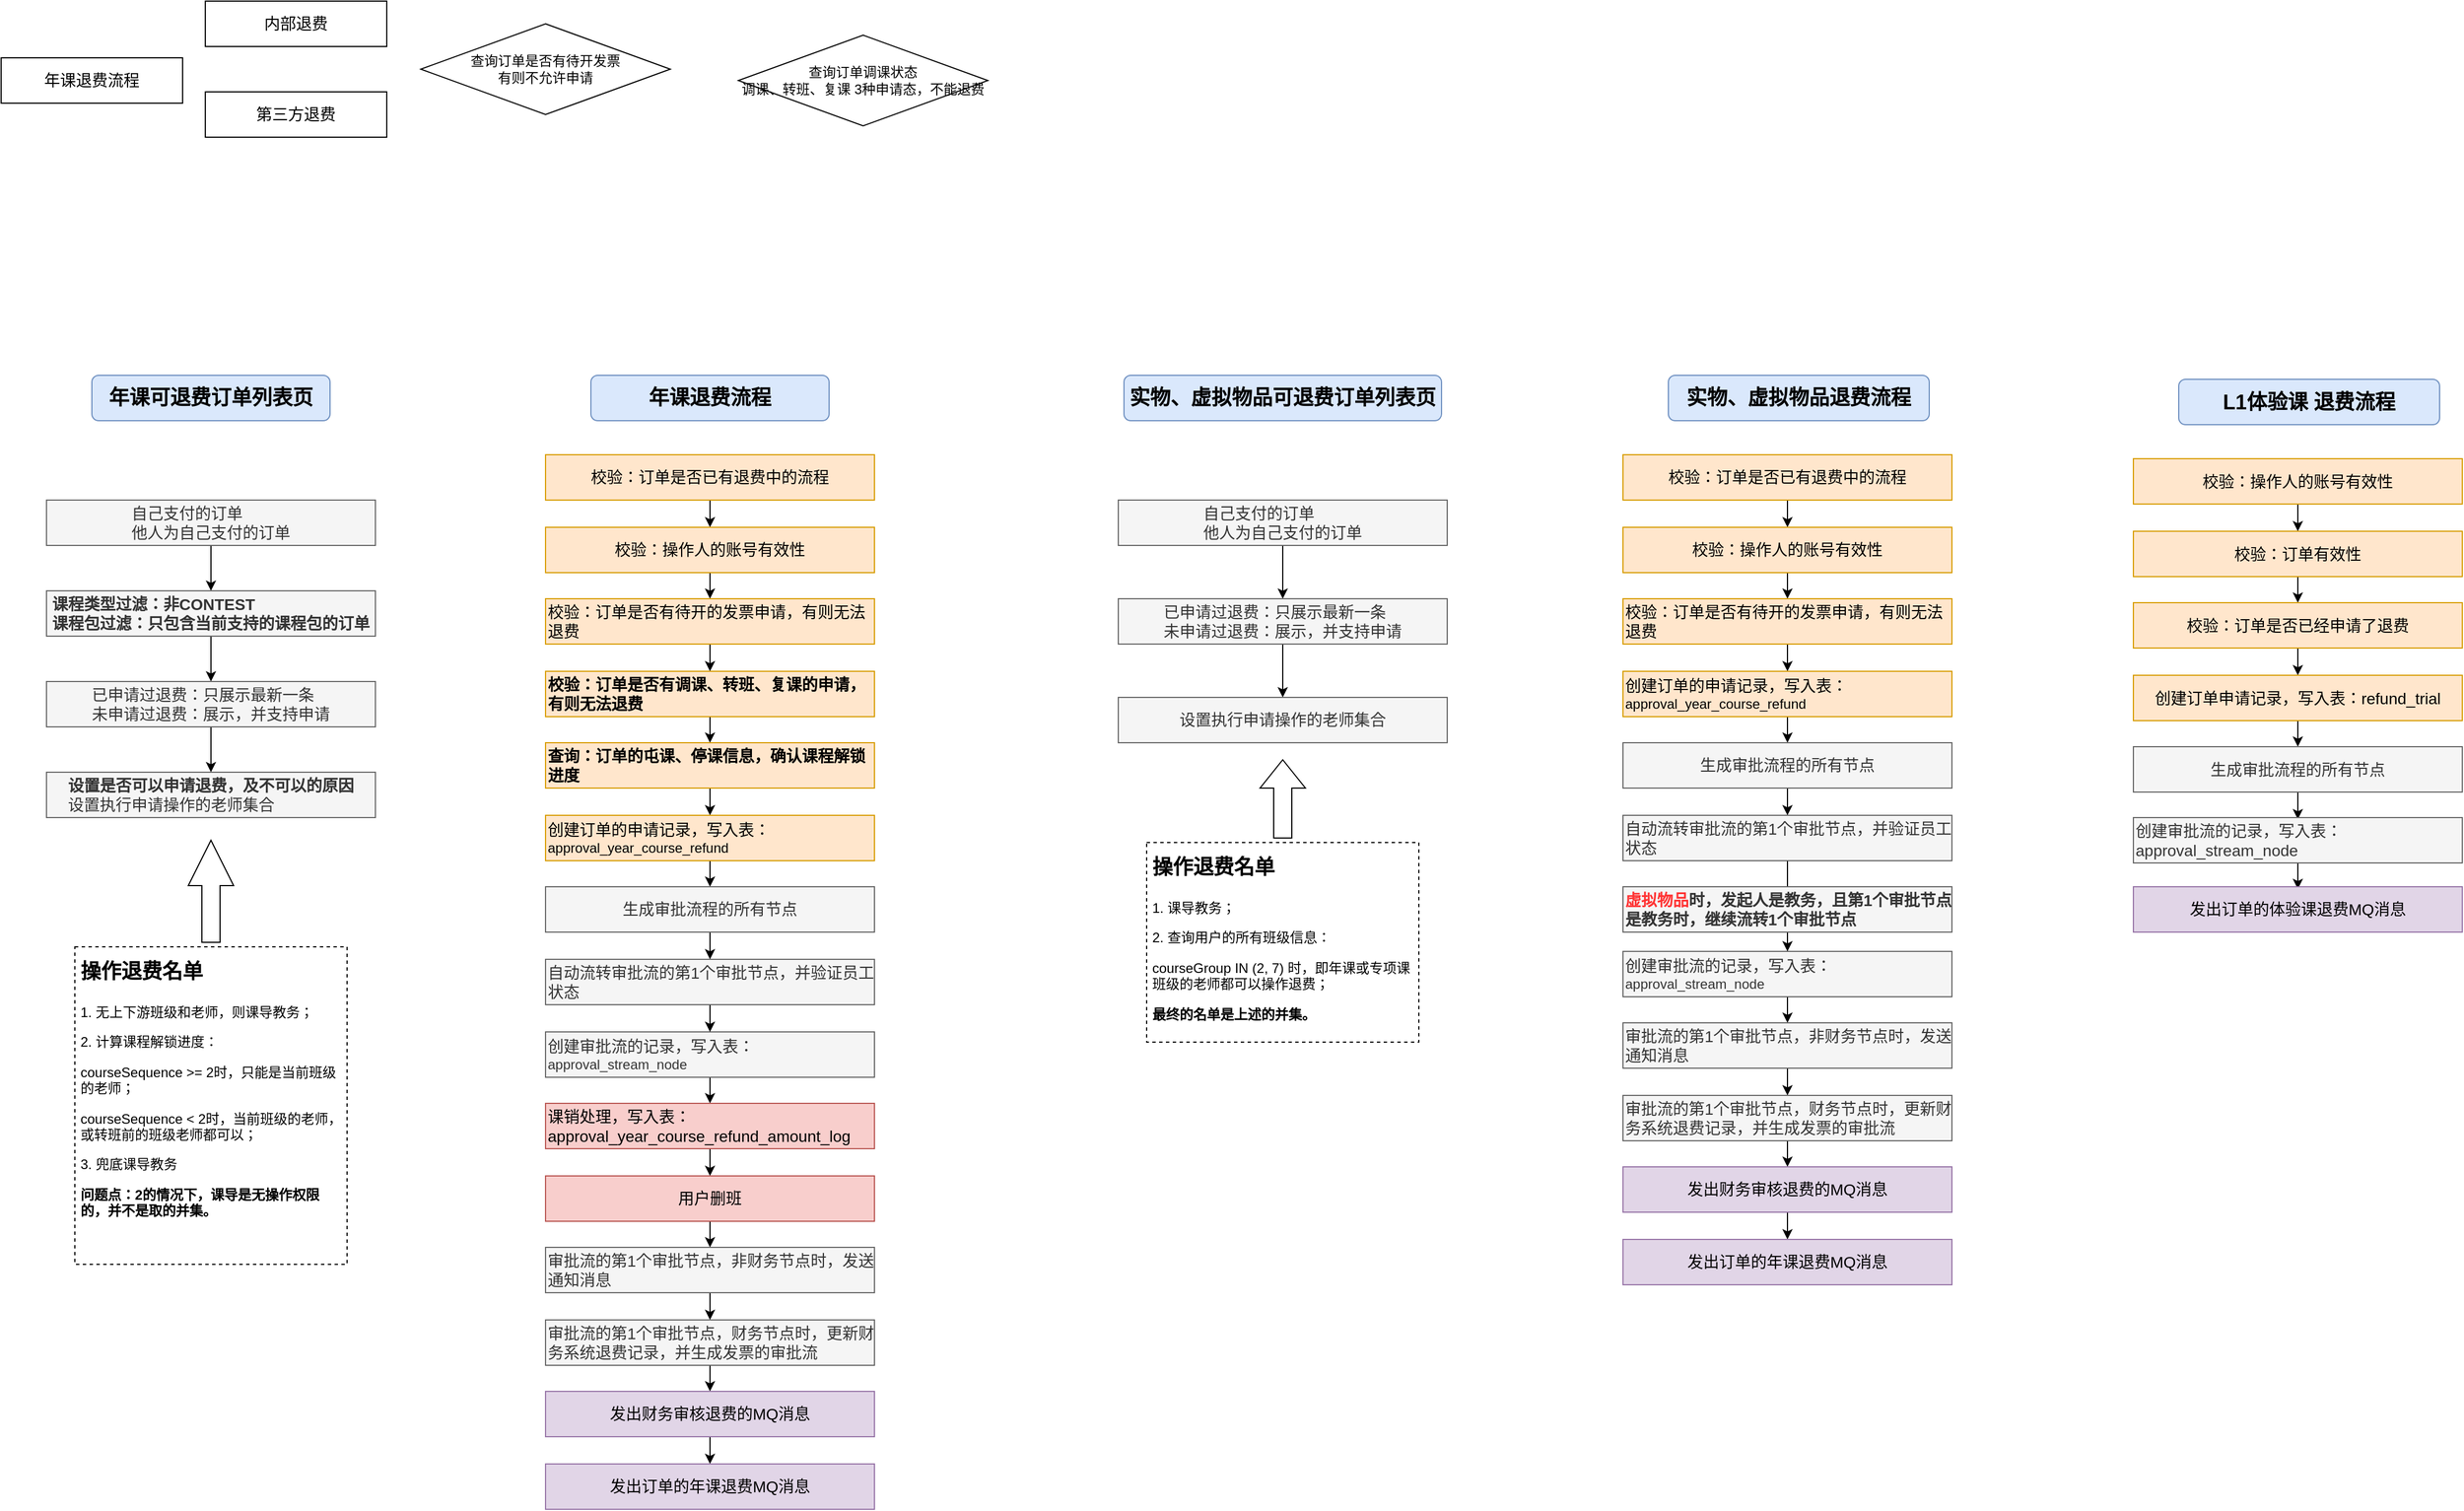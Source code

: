 <mxfile version="21.5.0" type="github">
  <diagram name="第 1 页" id="tJg1SgU2xVapSyH2EtI7">
    <mxGraphModel dx="1509" dy="804" grid="1" gridSize="10" guides="1" tooltips="1" connect="1" arrows="1" fold="1" page="1" pageScale="1" pageWidth="827" pageHeight="1169" math="0" shadow="0">
      <root>
        <mxCell id="0" />
        <mxCell id="1" parent="0" />
        <mxCell id="uNYkjxdiS4ng9zgV3syQ-1" value="&lt;font style=&quot;font-size: 14px;&quot;&gt;年课退费流程&lt;/font&gt;" style="rounded=0;whiteSpace=wrap;html=1;" vertex="1" parent="1">
          <mxGeometry y="320" width="160" height="40" as="geometry" />
        </mxCell>
        <mxCell id="uNYkjxdiS4ng9zgV3syQ-2" value="&lt;font style=&quot;font-size: 14px;&quot;&gt;内部退费&lt;/font&gt;" style="rounded=0;whiteSpace=wrap;html=1;" vertex="1" parent="1">
          <mxGeometry x="180" y="270" width="160" height="40" as="geometry" />
        </mxCell>
        <mxCell id="uNYkjxdiS4ng9zgV3syQ-3" value="&lt;font style=&quot;font-size: 14px;&quot;&gt;第三方退费&lt;/font&gt;" style="rounded=0;whiteSpace=wrap;html=1;" vertex="1" parent="1">
          <mxGeometry x="180" y="350" width="160" height="40" as="geometry" />
        </mxCell>
        <mxCell id="uNYkjxdiS4ng9zgV3syQ-4" value="查询订单调课状态&lt;br&gt;调课、转班、复课 3种申请态，不能退费" style="rhombus;whiteSpace=wrap;html=1;" vertex="1" parent="1">
          <mxGeometry x="650" y="300" width="220" height="80" as="geometry" />
        </mxCell>
        <mxCell id="uNYkjxdiS4ng9zgV3syQ-5" value="查询订单是否有待开发票&lt;br&gt;有则不允许申请" style="rhombus;whiteSpace=wrap;html=1;" vertex="1" parent="1">
          <mxGeometry x="370" y="290" width="220" height="80" as="geometry" />
        </mxCell>
        <mxCell id="uNYkjxdiS4ng9zgV3syQ-6" value="&lt;font style=&quot;font-size: 18px;&quot;&gt;年课可退费订单列表页&lt;/font&gt;" style="rounded=1;whiteSpace=wrap;html=1;fillColor=#dae8fc;strokeColor=#6c8ebf;fontStyle=1" vertex="1" parent="1">
          <mxGeometry x="80" y="600" width="210" height="40" as="geometry" />
        </mxCell>
        <mxCell id="uNYkjxdiS4ng9zgV3syQ-7" value="&lt;font style=&quot;font-size: 18px;&quot;&gt;年课退费流程&lt;/font&gt;" style="rounded=1;whiteSpace=wrap;html=1;fillColor=#dae8fc;strokeColor=#6c8ebf;fontStyle=1" vertex="1" parent="1">
          <mxGeometry x="520" y="600" width="210" height="40" as="geometry" />
        </mxCell>
        <mxCell id="uNYkjxdiS4ng9zgV3syQ-44" style="edgeStyle=orthogonalEdgeStyle;rounded=0;orthogonalLoop=1;jettySize=auto;html=1;exitX=0.5;exitY=1;exitDx=0;exitDy=0;" edge="1" parent="1" source="uNYkjxdiS4ng9zgV3syQ-8" target="uNYkjxdiS4ng9zgV3syQ-9">
          <mxGeometry relative="1" as="geometry" />
        </mxCell>
        <mxCell id="uNYkjxdiS4ng9zgV3syQ-8" value="&lt;div style=&quot;text-align: left; font-size: 14px;&quot;&gt;&lt;span style=&quot;font-size: 14px; background-color: initial;&quot;&gt;自己支付的订单&lt;/span&gt;&lt;/div&gt;&lt;font style=&quot;font-size: 14px;&quot;&gt;&lt;div style=&quot;text-align: left; font-size: 14px;&quot;&gt;&lt;span style=&quot;background-color: initial; font-size: 14px;&quot;&gt;他人为自己支付的订单&lt;/span&gt;&lt;/div&gt;&lt;/font&gt;" style="rounded=0;whiteSpace=wrap;html=1;fillColor=#f5f5f5;fontColor=#333333;strokeColor=#666666;fontSize=14;" vertex="1" parent="1">
          <mxGeometry x="40" y="710" width="290" height="40" as="geometry" />
        </mxCell>
        <mxCell id="uNYkjxdiS4ng9zgV3syQ-45" style="edgeStyle=orthogonalEdgeStyle;rounded=0;orthogonalLoop=1;jettySize=auto;html=1;exitX=0.5;exitY=1;exitDx=0;exitDy=0;entryX=0.5;entryY=0;entryDx=0;entryDy=0;" edge="1" parent="1" source="uNYkjxdiS4ng9zgV3syQ-9" target="uNYkjxdiS4ng9zgV3syQ-10">
          <mxGeometry relative="1" as="geometry" />
        </mxCell>
        <mxCell id="uNYkjxdiS4ng9zgV3syQ-9" value="&lt;div style=&quot;text-align: left; font-size: 14px;&quot;&gt;&lt;span style=&quot;font-size: 14px;&quot;&gt;&lt;b&gt;课程类型过滤：非CONTEST&lt;/b&gt;&lt;/span&gt;&lt;/div&gt;&lt;div style=&quot;text-align: left; font-size: 14px;&quot;&gt;&lt;span style=&quot;font-size: 14px;&quot;&gt;&lt;b&gt;课程包过滤：只包含当前支持的课程包的订单&lt;/b&gt;&lt;/span&gt;&lt;/div&gt;" style="rounded=0;whiteSpace=wrap;html=1;fillColor=#f5f5f5;fontColor=#333333;strokeColor=#666666;fontSize=14;" vertex="1" parent="1">
          <mxGeometry x="40" y="790" width="290" height="40" as="geometry" />
        </mxCell>
        <mxCell id="uNYkjxdiS4ng9zgV3syQ-46" style="edgeStyle=orthogonalEdgeStyle;rounded=0;orthogonalLoop=1;jettySize=auto;html=1;exitX=0.5;exitY=1;exitDx=0;exitDy=0;entryX=0.5;entryY=0;entryDx=0;entryDy=0;" edge="1" parent="1" source="uNYkjxdiS4ng9zgV3syQ-10" target="uNYkjxdiS4ng9zgV3syQ-12">
          <mxGeometry relative="1" as="geometry" />
        </mxCell>
        <mxCell id="uNYkjxdiS4ng9zgV3syQ-10" value="&lt;div style=&quot;text-align: left; font-size: 14px;&quot;&gt;&lt;span style=&quot;font-size: 14px;&quot;&gt;已申请过退费：只展示最新一条&lt;/span&gt;&lt;/div&gt;&lt;div style=&quot;text-align: left; font-size: 14px;&quot;&gt;&lt;span style=&quot;font-size: 14px;&quot;&gt;未申请过退费：展示，并支持申请&lt;/span&gt;&lt;/div&gt;" style="rounded=0;whiteSpace=wrap;html=1;fillColor=#f5f5f5;fontColor=#333333;strokeColor=#666666;fontSize=14;" vertex="1" parent="1">
          <mxGeometry x="40" y="870" width="290" height="40" as="geometry" />
        </mxCell>
        <mxCell id="uNYkjxdiS4ng9zgV3syQ-12" value="&lt;div style=&quot;text-align: left; font-size: 14px;&quot;&gt;&lt;b&gt;设置是否可以申请退费，及不可以的原因&lt;/b&gt;&lt;br style=&quot;font-size: 14px;&quot;&gt;设置执行申请操作的老师集合&lt;/div&gt;" style="rounded=0;whiteSpace=wrap;html=1;fillColor=#f5f5f5;fontColor=#333333;strokeColor=#666666;fontSize=14;" vertex="1" parent="1">
          <mxGeometry x="40" y="950" width="290" height="40" as="geometry" />
        </mxCell>
        <mxCell id="uNYkjxdiS4ng9zgV3syQ-29" style="edgeStyle=orthogonalEdgeStyle;rounded=0;orthogonalLoop=1;jettySize=auto;html=1;exitX=0.5;exitY=1;exitDx=0;exitDy=0;entryX=0.5;entryY=0;entryDx=0;entryDy=0;" edge="1" parent="1" source="uNYkjxdiS4ng9zgV3syQ-14" target="uNYkjxdiS4ng9zgV3syQ-15">
          <mxGeometry relative="1" as="geometry" />
        </mxCell>
        <mxCell id="uNYkjxdiS4ng9zgV3syQ-14" value="&lt;div style=&quot;&quot;&gt;&lt;span style=&quot;font-size: 14px;&quot;&gt;校验：订单是否已有退费中的流程&lt;/span&gt;&lt;/div&gt;" style="rounded=0;whiteSpace=wrap;html=1;fillColor=#ffe6cc;strokeColor=#d79b00;align=center;" vertex="1" parent="1">
          <mxGeometry x="480" y="670" width="290" height="40" as="geometry" />
        </mxCell>
        <mxCell id="uNYkjxdiS4ng9zgV3syQ-30" style="edgeStyle=orthogonalEdgeStyle;rounded=0;orthogonalLoop=1;jettySize=auto;html=1;exitX=0.5;exitY=1;exitDx=0;exitDy=0;" edge="1" parent="1" source="uNYkjxdiS4ng9zgV3syQ-15" target="uNYkjxdiS4ng9zgV3syQ-16">
          <mxGeometry relative="1" as="geometry" />
        </mxCell>
        <mxCell id="uNYkjxdiS4ng9zgV3syQ-15" value="&lt;div style=&quot;&quot;&gt;&lt;span style=&quot;font-size: 14px;&quot;&gt;校验：操作人的账号有效性&lt;/span&gt;&lt;/div&gt;" style="rounded=0;whiteSpace=wrap;html=1;fillColor=#ffe6cc;strokeColor=#d79b00;align=center;" vertex="1" parent="1">
          <mxGeometry x="480" y="734" width="290" height="40" as="geometry" />
        </mxCell>
        <mxCell id="uNYkjxdiS4ng9zgV3syQ-31" style="edgeStyle=orthogonalEdgeStyle;rounded=0;orthogonalLoop=1;jettySize=auto;html=1;exitX=0.5;exitY=1;exitDx=0;exitDy=0;" edge="1" parent="1" source="uNYkjxdiS4ng9zgV3syQ-16" target="uNYkjxdiS4ng9zgV3syQ-17">
          <mxGeometry relative="1" as="geometry" />
        </mxCell>
        <mxCell id="uNYkjxdiS4ng9zgV3syQ-16" value="&lt;div style=&quot;&quot;&gt;&lt;span style=&quot;font-size: 14px;&quot;&gt;校验：订单是否有待开的发票申请，有则无法退费&lt;/span&gt;&lt;/div&gt;" style="rounded=0;whiteSpace=wrap;html=1;fillColor=#ffe6cc;strokeColor=#d79b00;align=left;" vertex="1" parent="1">
          <mxGeometry x="480" y="797" width="290" height="40" as="geometry" />
        </mxCell>
        <mxCell id="uNYkjxdiS4ng9zgV3syQ-32" style="edgeStyle=orthogonalEdgeStyle;rounded=0;orthogonalLoop=1;jettySize=auto;html=1;exitX=0.5;exitY=1;exitDx=0;exitDy=0;" edge="1" parent="1" source="uNYkjxdiS4ng9zgV3syQ-17" target="uNYkjxdiS4ng9zgV3syQ-18">
          <mxGeometry relative="1" as="geometry" />
        </mxCell>
        <mxCell id="uNYkjxdiS4ng9zgV3syQ-17" value="&lt;div style=&quot;&quot;&gt;&lt;span style=&quot;font-size: 14px;&quot;&gt;&lt;b&gt;校验：订单是否有调课、转班、复课的申请，有则无法退费&lt;/b&gt;&lt;/span&gt;&lt;/div&gt;" style="rounded=0;whiteSpace=wrap;html=1;fillColor=#ffe6cc;strokeColor=#d79b00;align=left;" vertex="1" parent="1">
          <mxGeometry x="480" y="861" width="290" height="40" as="geometry" />
        </mxCell>
        <mxCell id="uNYkjxdiS4ng9zgV3syQ-33" style="edgeStyle=orthogonalEdgeStyle;rounded=0;orthogonalLoop=1;jettySize=auto;html=1;exitX=0.5;exitY=1;exitDx=0;exitDy=0;" edge="1" parent="1" source="uNYkjxdiS4ng9zgV3syQ-18" target="uNYkjxdiS4ng9zgV3syQ-19">
          <mxGeometry relative="1" as="geometry" />
        </mxCell>
        <mxCell id="uNYkjxdiS4ng9zgV3syQ-18" value="&lt;div style=&quot;&quot;&gt;&lt;span style=&quot;font-size: 14px;&quot;&gt;&lt;b&gt;查询：订单的屯课、停课信息，确认课程解锁进度&lt;/b&gt;&lt;/span&gt;&lt;/div&gt;" style="rounded=0;whiteSpace=wrap;html=1;fillColor=#ffe6cc;strokeColor=#d79b00;align=left;" vertex="1" parent="1">
          <mxGeometry x="480" y="924" width="290" height="40" as="geometry" />
        </mxCell>
        <mxCell id="uNYkjxdiS4ng9zgV3syQ-34" style="edgeStyle=orthogonalEdgeStyle;rounded=0;orthogonalLoop=1;jettySize=auto;html=1;exitX=0.5;exitY=1;exitDx=0;exitDy=0;" edge="1" parent="1" source="uNYkjxdiS4ng9zgV3syQ-19" target="uNYkjxdiS4ng9zgV3syQ-20">
          <mxGeometry relative="1" as="geometry" />
        </mxCell>
        <mxCell id="uNYkjxdiS4ng9zgV3syQ-19" value="&lt;div style=&quot;&quot;&gt;&lt;span style=&quot;font-size: 14px;&quot;&gt;创建订单的申请记录，写入表：&lt;/span&gt;&lt;/div&gt;approval_year_course_refund" style="rounded=0;whiteSpace=wrap;html=1;fillColor=#ffe6cc;strokeColor=#d79b00;align=left;" vertex="1" parent="1">
          <mxGeometry x="480" y="988" width="290" height="40" as="geometry" />
        </mxCell>
        <mxCell id="uNYkjxdiS4ng9zgV3syQ-35" style="edgeStyle=orthogonalEdgeStyle;rounded=0;orthogonalLoop=1;jettySize=auto;html=1;exitX=0.5;exitY=1;exitDx=0;exitDy=0;" edge="1" parent="1" source="uNYkjxdiS4ng9zgV3syQ-20" target="uNYkjxdiS4ng9zgV3syQ-22">
          <mxGeometry relative="1" as="geometry" />
        </mxCell>
        <mxCell id="uNYkjxdiS4ng9zgV3syQ-20" value="&lt;span style=&quot;font-size: 14px;&quot;&gt;生成审批流程的所有节点&lt;/span&gt;&lt;div style=&quot;&quot;&gt;&lt;/div&gt;" style="rounded=0;whiteSpace=wrap;html=1;fillColor=#f5f5f5;fontColor=#333333;strokeColor=#666666;align=center;" vertex="1" parent="1">
          <mxGeometry x="480" y="1051" width="290" height="40" as="geometry" />
        </mxCell>
        <mxCell id="uNYkjxdiS4ng9zgV3syQ-37" style="edgeStyle=orthogonalEdgeStyle;rounded=0;orthogonalLoop=1;jettySize=auto;html=1;exitX=0.5;exitY=1;exitDx=0;exitDy=0;" edge="1" parent="1" source="uNYkjxdiS4ng9zgV3syQ-21" target="uNYkjxdiS4ng9zgV3syQ-23">
          <mxGeometry relative="1" as="geometry" />
        </mxCell>
        <mxCell id="uNYkjxdiS4ng9zgV3syQ-21" value="&lt;div style=&quot;&quot;&gt;&lt;span style=&quot;font-size: 14px;&quot;&gt;创建审批流的记录，写入表：&lt;/span&gt;&lt;/div&gt;approval_stream_node" style="rounded=0;whiteSpace=wrap;html=1;fillColor=#f5f5f5;fontColor=#333333;strokeColor=#666666;align=left;" vertex="1" parent="1">
          <mxGeometry x="480" y="1179" width="290" height="40" as="geometry" />
        </mxCell>
        <mxCell id="uNYkjxdiS4ng9zgV3syQ-36" style="edgeStyle=orthogonalEdgeStyle;rounded=0;orthogonalLoop=1;jettySize=auto;html=1;exitX=0.5;exitY=1;exitDx=0;exitDy=0;entryX=0.5;entryY=0;entryDx=0;entryDy=0;" edge="1" parent="1" source="uNYkjxdiS4ng9zgV3syQ-22" target="uNYkjxdiS4ng9zgV3syQ-21">
          <mxGeometry relative="1" as="geometry" />
        </mxCell>
        <mxCell id="uNYkjxdiS4ng9zgV3syQ-22" value="&lt;span style=&quot;font-size: 14px;&quot;&gt;自动流转审批流的第1个审批节点，并验证员工状态&lt;/span&gt;&lt;div style=&quot;&quot;&gt;&lt;/div&gt;" style="rounded=0;whiteSpace=wrap;html=1;fillColor=#f5f5f5;fontColor=#333333;strokeColor=#666666;align=left;" vertex="1" parent="1">
          <mxGeometry x="480" y="1115" width="290" height="40" as="geometry" />
        </mxCell>
        <mxCell id="uNYkjxdiS4ng9zgV3syQ-38" style="edgeStyle=orthogonalEdgeStyle;rounded=0;orthogonalLoop=1;jettySize=auto;html=1;exitX=0.5;exitY=1;exitDx=0;exitDy=0;entryX=0.5;entryY=0;entryDx=0;entryDy=0;" edge="1" parent="1" source="uNYkjxdiS4ng9zgV3syQ-23" target="uNYkjxdiS4ng9zgV3syQ-24">
          <mxGeometry relative="1" as="geometry" />
        </mxCell>
        <mxCell id="uNYkjxdiS4ng9zgV3syQ-23" value="&lt;font style=&quot;font-size: 14px;&quot;&gt;课销处理，写入表：approval_year_course_refund_amount_log&lt;/font&gt;&lt;br&gt;&lt;div style=&quot;&quot;&gt;&lt;/div&gt;" style="rounded=0;whiteSpace=wrap;html=1;fillColor=#f8cecc;strokeColor=#b85450;align=left;" vertex="1" parent="1">
          <mxGeometry x="480" y="1242" width="290" height="40" as="geometry" />
        </mxCell>
        <mxCell id="uNYkjxdiS4ng9zgV3syQ-39" style="edgeStyle=orthogonalEdgeStyle;rounded=0;orthogonalLoop=1;jettySize=auto;html=1;exitX=0.5;exitY=1;exitDx=0;exitDy=0;" edge="1" parent="1" source="uNYkjxdiS4ng9zgV3syQ-24" target="uNYkjxdiS4ng9zgV3syQ-25">
          <mxGeometry relative="1" as="geometry" />
        </mxCell>
        <mxCell id="uNYkjxdiS4ng9zgV3syQ-24" value="&lt;font style=&quot;font-size: 14px;&quot;&gt;用户删班&lt;/font&gt;&lt;br&gt;&lt;div style=&quot;&quot;&gt;&lt;/div&gt;" style="rounded=0;whiteSpace=wrap;html=1;fillColor=#f8cecc;strokeColor=#b85450;align=center;" vertex="1" parent="1">
          <mxGeometry x="480" y="1306" width="290" height="40" as="geometry" />
        </mxCell>
        <mxCell id="uNYkjxdiS4ng9zgV3syQ-40" style="edgeStyle=orthogonalEdgeStyle;rounded=0;orthogonalLoop=1;jettySize=auto;html=1;exitX=0.5;exitY=1;exitDx=0;exitDy=0;entryX=0.5;entryY=0;entryDx=0;entryDy=0;" edge="1" parent="1" source="uNYkjxdiS4ng9zgV3syQ-25" target="uNYkjxdiS4ng9zgV3syQ-26">
          <mxGeometry relative="1" as="geometry" />
        </mxCell>
        <mxCell id="uNYkjxdiS4ng9zgV3syQ-25" value="&lt;span style=&quot;font-size: 14px;&quot;&gt;审批流的第1个审批节点，非财务节点时，发送通知消息&lt;/span&gt;&lt;div style=&quot;&quot;&gt;&lt;/div&gt;" style="rounded=0;whiteSpace=wrap;html=1;fillColor=#f5f5f5;fontColor=#333333;strokeColor=#666666;align=left;" vertex="1" parent="1">
          <mxGeometry x="480" y="1369" width="290" height="40" as="geometry" />
        </mxCell>
        <mxCell id="uNYkjxdiS4ng9zgV3syQ-41" style="edgeStyle=orthogonalEdgeStyle;rounded=0;orthogonalLoop=1;jettySize=auto;html=1;exitX=0.5;exitY=1;exitDx=0;exitDy=0;entryX=0.5;entryY=0;entryDx=0;entryDy=0;" edge="1" parent="1" source="uNYkjxdiS4ng9zgV3syQ-26" target="uNYkjxdiS4ng9zgV3syQ-27">
          <mxGeometry relative="1" as="geometry" />
        </mxCell>
        <mxCell id="uNYkjxdiS4ng9zgV3syQ-26" value="&lt;span style=&quot;font-size: 14px;&quot;&gt;审批流的第1个审批节点，财务节点时，更新财务系统退费记录，并生成发票的审批流&lt;/span&gt;&lt;div style=&quot;&quot;&gt;&lt;/div&gt;" style="rounded=0;whiteSpace=wrap;html=1;fillColor=#f5f5f5;fontColor=#333333;strokeColor=#666666;align=left;" vertex="1" parent="1">
          <mxGeometry x="480" y="1433" width="290" height="40" as="geometry" />
        </mxCell>
        <mxCell id="uNYkjxdiS4ng9zgV3syQ-42" style="edgeStyle=orthogonalEdgeStyle;rounded=0;orthogonalLoop=1;jettySize=auto;html=1;exitX=0.5;exitY=1;exitDx=0;exitDy=0;" edge="1" parent="1" source="uNYkjxdiS4ng9zgV3syQ-27" target="uNYkjxdiS4ng9zgV3syQ-28">
          <mxGeometry relative="1" as="geometry" />
        </mxCell>
        <mxCell id="uNYkjxdiS4ng9zgV3syQ-27" value="&lt;span style=&quot;font-size: 14px;&quot;&gt;发出财务审核退费的MQ消息&lt;/span&gt;&lt;div style=&quot;&quot;&gt;&lt;/div&gt;" style="rounded=0;whiteSpace=wrap;html=1;fillColor=#e1d5e7;strokeColor=#9673a6;align=center;" vertex="1" parent="1">
          <mxGeometry x="480" y="1496" width="290" height="40" as="geometry" />
        </mxCell>
        <mxCell id="uNYkjxdiS4ng9zgV3syQ-28" value="&lt;span style=&quot;font-size: 14px;&quot;&gt;发出订单的年课退费MQ消息&lt;/span&gt;&lt;div style=&quot;&quot;&gt;&lt;/div&gt;" style="rounded=0;whiteSpace=wrap;html=1;fillColor=#e1d5e7;strokeColor=#9673a6;align=center;" vertex="1" parent="1">
          <mxGeometry x="480" y="1560" width="290" height="40" as="geometry" />
        </mxCell>
        <mxCell id="uNYkjxdiS4ng9zgV3syQ-43" value="&lt;h1&gt;&lt;font style=&quot;font-size: 18px;&quot;&gt;操作退费名单&lt;/font&gt;&lt;/h1&gt;&lt;p&gt;1. 无上下游班级和老师，则课导教务；&lt;/p&gt;&lt;p&gt;2. 计算课程解锁进度：&lt;/p&gt;&lt;p&gt;courseSequence &amp;gt;= 2时，只能是当前班级的老师；&lt;/p&gt;&lt;p&gt;courseSequence &amp;lt; 2时，当前班级的老师，或转班前的班级老师都可以；&lt;br&gt;&lt;/p&gt;&lt;p&gt;3. 兜底课导教务&lt;/p&gt;&lt;p&gt;&lt;b&gt;问题点：2的情况下，课导是无操作权限的，并不是取的并集。&lt;/b&gt;&lt;/p&gt;&lt;p&gt;&lt;br&gt;&lt;/p&gt;" style="text;html=1;strokeColor=default;fillColor=none;spacing=5;spacingTop=-20;whiteSpace=wrap;overflow=hidden;rounded=0;dashed=1;" vertex="1" parent="1">
          <mxGeometry x="65" y="1104" width="240" height="280" as="geometry" />
        </mxCell>
        <mxCell id="uNYkjxdiS4ng9zgV3syQ-48" value="" style="html=1;shadow=0;dashed=0;align=center;verticalAlign=middle;shape=mxgraph.arrows2.arrow;dy=0.6;dx=40;direction=north;notch=0;" vertex="1" parent="1">
          <mxGeometry x="165" y="1010" width="40" height="90" as="geometry" />
        </mxCell>
        <mxCell id="uNYkjxdiS4ng9zgV3syQ-49" value="&lt;font style=&quot;font-size: 18px;&quot;&gt;实物、虚拟物品可退费订单列表页&lt;/font&gt;" style="rounded=1;whiteSpace=wrap;html=1;fillColor=#dae8fc;strokeColor=#6c8ebf;fontStyle=1" vertex="1" parent="1">
          <mxGeometry x="990" y="600" width="280" height="40" as="geometry" />
        </mxCell>
        <mxCell id="uNYkjxdiS4ng9zgV3syQ-50" value="&lt;font style=&quot;font-size: 18px;&quot;&gt;实物、虚拟物品退费流程&lt;/font&gt;" style="rounded=1;whiteSpace=wrap;html=1;fillColor=#dae8fc;strokeColor=#6c8ebf;fontStyle=1" vertex="1" parent="1">
          <mxGeometry x="1470" y="600" width="230" height="40" as="geometry" />
        </mxCell>
        <mxCell id="uNYkjxdiS4ng9zgV3syQ-51" style="edgeStyle=orthogonalEdgeStyle;rounded=0;orthogonalLoop=1;jettySize=auto;html=1;exitX=0.5;exitY=1;exitDx=0;exitDy=0;entryX=0.5;entryY=0;entryDx=0;entryDy=0;" edge="1" source="uNYkjxdiS4ng9zgV3syQ-52" target="uNYkjxdiS4ng9zgV3syQ-56" parent="1">
          <mxGeometry relative="1" as="geometry">
            <mxPoint x="1135" y="790" as="targetPoint" />
          </mxGeometry>
        </mxCell>
        <mxCell id="uNYkjxdiS4ng9zgV3syQ-52" value="&lt;div style=&quot;text-align: left; font-size: 14px;&quot;&gt;&lt;span style=&quot;font-size: 14px; background-color: initial;&quot;&gt;自己支付的订单&lt;/span&gt;&lt;/div&gt;&lt;font style=&quot;font-size: 14px;&quot;&gt;&lt;div style=&quot;text-align: left; font-size: 14px;&quot;&gt;&lt;span style=&quot;background-color: initial; font-size: 14px;&quot;&gt;他人为自己支付的订单&lt;/span&gt;&lt;/div&gt;&lt;/font&gt;" style="rounded=0;whiteSpace=wrap;html=1;fillColor=#f5f5f5;fontColor=#333333;strokeColor=#666666;fontSize=14;" vertex="1" parent="1">
          <mxGeometry x="985" y="710" width="290" height="40" as="geometry" />
        </mxCell>
        <mxCell id="uNYkjxdiS4ng9zgV3syQ-55" style="edgeStyle=orthogonalEdgeStyle;rounded=0;orthogonalLoop=1;jettySize=auto;html=1;exitX=0.5;exitY=1;exitDx=0;exitDy=0;entryX=0.5;entryY=0;entryDx=0;entryDy=0;" edge="1" source="uNYkjxdiS4ng9zgV3syQ-56" target="uNYkjxdiS4ng9zgV3syQ-57" parent="1">
          <mxGeometry relative="1" as="geometry" />
        </mxCell>
        <mxCell id="uNYkjxdiS4ng9zgV3syQ-56" value="&lt;div style=&quot;text-align: left; font-size: 14px;&quot;&gt;&lt;span style=&quot;font-size: 14px;&quot;&gt;已申请过退费：只展示最新一条&lt;/span&gt;&lt;/div&gt;&lt;div style=&quot;text-align: left; font-size: 14px;&quot;&gt;&lt;span style=&quot;font-size: 14px;&quot;&gt;未申请过退费：展示，并支持申请&lt;/span&gt;&lt;/div&gt;" style="rounded=0;whiteSpace=wrap;html=1;fillColor=#f5f5f5;fontColor=#333333;strokeColor=#666666;fontSize=14;" vertex="1" parent="1">
          <mxGeometry x="985" y="797" width="290" height="40" as="geometry" />
        </mxCell>
        <mxCell id="uNYkjxdiS4ng9zgV3syQ-57" value="&lt;div style=&quot;text-align: left; font-size: 14px;&quot;&gt;设置执行申请操作的老师集合&lt;/div&gt;" style="rounded=0;whiteSpace=wrap;html=1;fillColor=#f5f5f5;fontColor=#333333;strokeColor=#666666;fontSize=14;" vertex="1" parent="1">
          <mxGeometry x="985" y="884" width="290" height="40" as="geometry" />
        </mxCell>
        <mxCell id="uNYkjxdiS4ng9zgV3syQ-58" style="edgeStyle=orthogonalEdgeStyle;rounded=0;orthogonalLoop=1;jettySize=auto;html=1;exitX=0.5;exitY=1;exitDx=0;exitDy=0;entryX=0.5;entryY=0;entryDx=0;entryDy=0;" edge="1" source="uNYkjxdiS4ng9zgV3syQ-59" target="uNYkjxdiS4ng9zgV3syQ-61" parent="1">
          <mxGeometry relative="1" as="geometry" />
        </mxCell>
        <mxCell id="uNYkjxdiS4ng9zgV3syQ-59" value="&lt;div style=&quot;&quot;&gt;&lt;span style=&quot;font-size: 14px;&quot;&gt;校验：订单是否已有退费中的流程&lt;/span&gt;&lt;/div&gt;" style="rounded=0;whiteSpace=wrap;html=1;fillColor=#ffe6cc;strokeColor=#d79b00;align=center;" vertex="1" parent="1">
          <mxGeometry x="1430" y="670" width="290" height="40" as="geometry" />
        </mxCell>
        <mxCell id="uNYkjxdiS4ng9zgV3syQ-60" style="edgeStyle=orthogonalEdgeStyle;rounded=0;orthogonalLoop=1;jettySize=auto;html=1;exitX=0.5;exitY=1;exitDx=0;exitDy=0;" edge="1" source="uNYkjxdiS4ng9zgV3syQ-61" target="uNYkjxdiS4ng9zgV3syQ-63" parent="1">
          <mxGeometry relative="1" as="geometry" />
        </mxCell>
        <mxCell id="uNYkjxdiS4ng9zgV3syQ-61" value="&lt;div style=&quot;&quot;&gt;&lt;span style=&quot;font-size: 14px;&quot;&gt;校验：操作人的账号有效性&lt;/span&gt;&lt;/div&gt;" style="rounded=0;whiteSpace=wrap;html=1;fillColor=#ffe6cc;strokeColor=#d79b00;align=center;" vertex="1" parent="1">
          <mxGeometry x="1430" y="734" width="290" height="40" as="geometry" />
        </mxCell>
        <mxCell id="uNYkjxdiS4ng9zgV3syQ-62" style="edgeStyle=orthogonalEdgeStyle;rounded=0;orthogonalLoop=1;jettySize=auto;html=1;exitX=0.5;exitY=1;exitDx=0;exitDy=0;" edge="1" source="uNYkjxdiS4ng9zgV3syQ-63" parent="1">
          <mxGeometry relative="1" as="geometry">
            <mxPoint x="1575" y="861.0" as="targetPoint" />
          </mxGeometry>
        </mxCell>
        <mxCell id="uNYkjxdiS4ng9zgV3syQ-63" value="&lt;div style=&quot;&quot;&gt;&lt;span style=&quot;font-size: 14px;&quot;&gt;校验：订单是否有待开的发票申请，有则无法退费&lt;/span&gt;&lt;/div&gt;" style="rounded=0;whiteSpace=wrap;html=1;fillColor=#ffe6cc;strokeColor=#d79b00;align=left;" vertex="1" parent="1">
          <mxGeometry x="1430" y="797" width="290" height="40" as="geometry" />
        </mxCell>
        <mxCell id="uNYkjxdiS4ng9zgV3syQ-68" style="edgeStyle=orthogonalEdgeStyle;rounded=0;orthogonalLoop=1;jettySize=auto;html=1;exitX=0.5;exitY=1;exitDx=0;exitDy=0;" edge="1" source="uNYkjxdiS4ng9zgV3syQ-69" target="uNYkjxdiS4ng9zgV3syQ-71" parent="1">
          <mxGeometry relative="1" as="geometry" />
        </mxCell>
        <mxCell id="uNYkjxdiS4ng9zgV3syQ-69" value="&lt;div style=&quot;&quot;&gt;&lt;span style=&quot;font-size: 14px;&quot;&gt;创建订单的申请记录，写入表：&lt;/span&gt;&lt;/div&gt;approval_year_course_refund" style="rounded=0;whiteSpace=wrap;html=1;fillColor=#ffe6cc;strokeColor=#d79b00;align=left;" vertex="1" parent="1">
          <mxGeometry x="1430" y="861" width="290" height="40" as="geometry" />
        </mxCell>
        <mxCell id="uNYkjxdiS4ng9zgV3syQ-70" style="edgeStyle=orthogonalEdgeStyle;rounded=0;orthogonalLoop=1;jettySize=auto;html=1;exitX=0.5;exitY=1;exitDx=0;exitDy=0;" edge="1" source="uNYkjxdiS4ng9zgV3syQ-71" target="uNYkjxdiS4ng9zgV3syQ-75" parent="1">
          <mxGeometry relative="1" as="geometry" />
        </mxCell>
        <mxCell id="uNYkjxdiS4ng9zgV3syQ-71" value="&lt;span style=&quot;font-size: 14px;&quot;&gt;生成审批流程的所有节点&lt;/span&gt;&lt;div style=&quot;&quot;&gt;&lt;/div&gt;" style="rounded=0;whiteSpace=wrap;html=1;fillColor=#f5f5f5;fontColor=#333333;strokeColor=#666666;align=center;" vertex="1" parent="1">
          <mxGeometry x="1430" y="924" width="290" height="40" as="geometry" />
        </mxCell>
        <mxCell id="uNYkjxdiS4ng9zgV3syQ-72" style="edgeStyle=orthogonalEdgeStyle;rounded=0;orthogonalLoop=1;jettySize=auto;html=1;exitX=0.5;exitY=1;exitDx=0;exitDy=0;" edge="1" source="uNYkjxdiS4ng9zgV3syQ-73" parent="1">
          <mxGeometry relative="1" as="geometry">
            <mxPoint x="1575" y="1171" as="targetPoint" />
          </mxGeometry>
        </mxCell>
        <mxCell id="uNYkjxdiS4ng9zgV3syQ-73" value="&lt;div style=&quot;&quot;&gt;&lt;span style=&quot;font-size: 14px;&quot;&gt;创建审批流的记录，写入表：&lt;/span&gt;&lt;/div&gt;approval_stream_node" style="rounded=0;whiteSpace=wrap;html=1;fillColor=#f5f5f5;fontColor=#333333;strokeColor=#666666;align=left;" vertex="1" parent="1">
          <mxGeometry x="1430" y="1108" width="290" height="40" as="geometry" />
        </mxCell>
        <mxCell id="uNYkjxdiS4ng9zgV3syQ-74" style="edgeStyle=orthogonalEdgeStyle;rounded=0;orthogonalLoop=1;jettySize=auto;html=1;exitX=0.5;exitY=1;exitDx=0;exitDy=0;entryX=0.5;entryY=0;entryDx=0;entryDy=0;" edge="1" source="uNYkjxdiS4ng9zgV3syQ-75" target="uNYkjxdiS4ng9zgV3syQ-73" parent="1">
          <mxGeometry relative="1" as="geometry" />
        </mxCell>
        <mxCell id="uNYkjxdiS4ng9zgV3syQ-75" value="&lt;span style=&quot;font-size: 14px;&quot;&gt;自动流转审批流的第1个审批节点，并验证员工状态&lt;/span&gt;&lt;div style=&quot;&quot;&gt;&lt;/div&gt;" style="rounded=0;whiteSpace=wrap;html=1;fillColor=#f5f5f5;fontColor=#333333;strokeColor=#666666;align=left;" vertex="1" parent="1">
          <mxGeometry x="1430" y="988" width="290" height="40" as="geometry" />
        </mxCell>
        <mxCell id="uNYkjxdiS4ng9zgV3syQ-80" style="edgeStyle=orthogonalEdgeStyle;rounded=0;orthogonalLoop=1;jettySize=auto;html=1;exitX=0.5;exitY=1;exitDx=0;exitDy=0;entryX=0.5;entryY=0;entryDx=0;entryDy=0;" edge="1" source="uNYkjxdiS4ng9zgV3syQ-81" target="uNYkjxdiS4ng9zgV3syQ-83" parent="1">
          <mxGeometry relative="1" as="geometry" />
        </mxCell>
        <mxCell id="uNYkjxdiS4ng9zgV3syQ-81" value="&lt;span style=&quot;font-size: 14px;&quot;&gt;审批流的第1个审批节点，非财务节点时，发送通知消息&lt;/span&gt;&lt;div style=&quot;&quot;&gt;&lt;/div&gt;" style="rounded=0;whiteSpace=wrap;html=1;fillColor=#f5f5f5;fontColor=#333333;strokeColor=#666666;align=left;" vertex="1" parent="1">
          <mxGeometry x="1430" y="1171" width="290" height="40" as="geometry" />
        </mxCell>
        <mxCell id="uNYkjxdiS4ng9zgV3syQ-82" style="edgeStyle=orthogonalEdgeStyle;rounded=0;orthogonalLoop=1;jettySize=auto;html=1;exitX=0.5;exitY=1;exitDx=0;exitDy=0;entryX=0.5;entryY=0;entryDx=0;entryDy=0;" edge="1" source="uNYkjxdiS4ng9zgV3syQ-83" target="uNYkjxdiS4ng9zgV3syQ-85" parent="1">
          <mxGeometry relative="1" as="geometry" />
        </mxCell>
        <mxCell id="uNYkjxdiS4ng9zgV3syQ-83" value="&lt;span style=&quot;font-size: 14px;&quot;&gt;审批流的第1个审批节点，财务节点时，更新财务系统退费记录，并生成发票的审批流&lt;/span&gt;&lt;div style=&quot;&quot;&gt;&lt;/div&gt;" style="rounded=0;whiteSpace=wrap;html=1;fillColor=#f5f5f5;fontColor=#333333;strokeColor=#666666;align=left;" vertex="1" parent="1">
          <mxGeometry x="1430" y="1235" width="290" height="40" as="geometry" />
        </mxCell>
        <mxCell id="uNYkjxdiS4ng9zgV3syQ-84" style="edgeStyle=orthogonalEdgeStyle;rounded=0;orthogonalLoop=1;jettySize=auto;html=1;exitX=0.5;exitY=1;exitDx=0;exitDy=0;" edge="1" source="uNYkjxdiS4ng9zgV3syQ-85" target="uNYkjxdiS4ng9zgV3syQ-86" parent="1">
          <mxGeometry relative="1" as="geometry" />
        </mxCell>
        <mxCell id="uNYkjxdiS4ng9zgV3syQ-85" value="&lt;span style=&quot;font-size: 14px;&quot;&gt;发出财务审核退费的MQ消息&lt;/span&gt;&lt;div style=&quot;&quot;&gt;&lt;/div&gt;" style="rounded=0;whiteSpace=wrap;html=1;fillColor=#e1d5e7;strokeColor=#9673a6;align=center;" vertex="1" parent="1">
          <mxGeometry x="1430" y="1298" width="290" height="40" as="geometry" />
        </mxCell>
        <mxCell id="uNYkjxdiS4ng9zgV3syQ-86" value="&lt;span style=&quot;font-size: 14px;&quot;&gt;发出订单的年课退费MQ消息&lt;/span&gt;&lt;div style=&quot;&quot;&gt;&lt;/div&gt;" style="rounded=0;whiteSpace=wrap;html=1;fillColor=#e1d5e7;strokeColor=#9673a6;align=center;" vertex="1" parent="1">
          <mxGeometry x="1430" y="1362" width="290" height="40" as="geometry" />
        </mxCell>
        <mxCell id="uNYkjxdiS4ng9zgV3syQ-87" value="&lt;h1&gt;&lt;font style=&quot;font-size: 18px;&quot;&gt;操作退费名单&lt;/font&gt;&lt;/h1&gt;&lt;p&gt;1. 课导教务；&lt;/p&gt;&lt;p&gt;2. 查询用户的所有班级信息：&lt;/p&gt;&lt;p&gt;courseGroup IN (2, 7) 时，即年课或专项课班级的老师都可以操作退费；&lt;/p&gt;&lt;p&gt;&lt;b&gt;最终的名单是上述的并集。&lt;/b&gt;&lt;/p&gt;&lt;p&gt;&lt;br&gt;&lt;/p&gt;" style="text;html=1;strokeColor=default;fillColor=none;spacing=5;spacingTop=-20;whiteSpace=wrap;overflow=hidden;rounded=0;dashed=1;" vertex="1" parent="1">
          <mxGeometry x="1010" y="1012" width="240" height="176" as="geometry" />
        </mxCell>
        <mxCell id="uNYkjxdiS4ng9zgV3syQ-88" value="" style="html=1;shadow=0;dashed=0;align=center;verticalAlign=middle;shape=mxgraph.arrows2.arrow;dy=0.6;dx=25;direction=north;notch=0;" vertex="1" parent="1">
          <mxGeometry x="1110" y="939" width="40" height="69" as="geometry" />
        </mxCell>
        <mxCell id="uNYkjxdiS4ng9zgV3syQ-89" value="&lt;span style=&quot;font-size: 14px;&quot;&gt;&lt;b&gt;&lt;font color=&quot;#ff3333&quot;&gt;虚拟物品&lt;/font&gt;时，发起人是教务，且第1个审批节点是教务时，继续流转1个审批节点&lt;/b&gt;&lt;/span&gt;&lt;div style=&quot;&quot;&gt;&lt;/div&gt;" style="rounded=0;whiteSpace=wrap;html=1;fillColor=#f5f5f5;fontColor=#333333;strokeColor=#666666;align=left;" vertex="1" parent="1">
          <mxGeometry x="1430" y="1051" width="290" height="40" as="geometry" />
        </mxCell>
        <mxCell id="uNYkjxdiS4ng9zgV3syQ-90" value="&lt;font style=&quot;font-size: 18px;&quot;&gt;L1体验课 退费流程&lt;/font&gt;" style="rounded=1;whiteSpace=wrap;html=1;fillColor=#dae8fc;strokeColor=#6c8ebf;fontStyle=1" vertex="1" parent="1">
          <mxGeometry x="1920" y="603.5" width="230" height="40" as="geometry" />
        </mxCell>
        <mxCell id="uNYkjxdiS4ng9zgV3syQ-91" style="edgeStyle=orthogonalEdgeStyle;rounded=0;orthogonalLoop=1;jettySize=auto;html=1;exitX=0.5;exitY=1;exitDx=0;exitDy=0;entryX=0.5;entryY=0;entryDx=0;entryDy=0;fontSize=14;align=center;" edge="1" source="uNYkjxdiS4ng9zgV3syQ-92" target="uNYkjxdiS4ng9zgV3syQ-94" parent="1">
          <mxGeometry relative="1" as="geometry" />
        </mxCell>
        <mxCell id="uNYkjxdiS4ng9zgV3syQ-92" value="&lt;font style=&quot;font-size: 14px;&quot;&gt;校验：操作人的账号有效性&lt;/font&gt;" style="rounded=0;whiteSpace=wrap;html=1;fillColor=#ffe6cc;strokeColor=#d79b00;align=center;fontSize=14;" vertex="1" parent="1">
          <mxGeometry x="1880" y="673.5" width="290" height="40" as="geometry" />
        </mxCell>
        <mxCell id="uNYkjxdiS4ng9zgV3syQ-93" style="edgeStyle=orthogonalEdgeStyle;rounded=0;orthogonalLoop=1;jettySize=auto;html=1;exitX=0.5;exitY=1;exitDx=0;exitDy=0;fontSize=14;align=center;" edge="1" source="uNYkjxdiS4ng9zgV3syQ-94" target="uNYkjxdiS4ng9zgV3syQ-96" parent="1">
          <mxGeometry relative="1" as="geometry" />
        </mxCell>
        <mxCell id="uNYkjxdiS4ng9zgV3syQ-94" value="&lt;div style=&quot;font-size: 14px;&quot;&gt;&lt;span style=&quot;background-color: initial; font-size: 14px;&quot;&gt;校验：订单有效性&lt;/span&gt;&lt;br style=&quot;font-size: 14px;&quot;&gt;&lt;/div&gt;" style="rounded=0;whiteSpace=wrap;html=1;fillColor=#ffe6cc;strokeColor=#d79b00;align=center;fontSize=14;" vertex="1" parent="1">
          <mxGeometry x="1880" y="737.5" width="290" height="40" as="geometry" />
        </mxCell>
        <mxCell id="uNYkjxdiS4ng9zgV3syQ-95" style="edgeStyle=orthogonalEdgeStyle;rounded=0;orthogonalLoop=1;jettySize=auto;html=1;exitX=0.5;exitY=1;exitDx=0;exitDy=0;fontSize=14;align=center;" edge="1" source="uNYkjxdiS4ng9zgV3syQ-96" parent="1">
          <mxGeometry relative="1" as="geometry">
            <mxPoint x="2025" y="864.5" as="targetPoint" />
          </mxGeometry>
        </mxCell>
        <mxCell id="uNYkjxdiS4ng9zgV3syQ-96" value="&lt;div style=&quot;font-size: 14px;&quot;&gt;&lt;span style=&quot;font-size: 14px;&quot;&gt;校验：订单是否已经申请了退费&lt;/span&gt;&lt;/div&gt;" style="rounded=0;whiteSpace=wrap;html=1;fillColor=#ffe6cc;strokeColor=#d79b00;align=center;fontSize=14;" vertex="1" parent="1">
          <mxGeometry x="1880" y="800.5" width="290" height="40" as="geometry" />
        </mxCell>
        <mxCell id="uNYkjxdiS4ng9zgV3syQ-97" style="edgeStyle=orthogonalEdgeStyle;rounded=0;orthogonalLoop=1;jettySize=auto;html=1;exitX=0.5;exitY=1;exitDx=0;exitDy=0;fontSize=14;align=center;" edge="1" source="uNYkjxdiS4ng9zgV3syQ-98" target="uNYkjxdiS4ng9zgV3syQ-100" parent="1">
          <mxGeometry relative="1" as="geometry" />
        </mxCell>
        <mxCell id="uNYkjxdiS4ng9zgV3syQ-98" value="&lt;font style=&quot;font-size: 14px;&quot;&gt;创建订单申请记录，写入表：refund_trial&lt;/font&gt;&lt;div style=&quot;font-size: 14px;&quot;&gt;&lt;/div&gt;" style="rounded=0;whiteSpace=wrap;html=1;fillColor=#ffe6cc;strokeColor=#d79b00;align=center;fontSize=14;" vertex="1" parent="1">
          <mxGeometry x="1880" y="864.5" width="290" height="40" as="geometry" />
        </mxCell>
        <mxCell id="uNYkjxdiS4ng9zgV3syQ-99" style="edgeStyle=orthogonalEdgeStyle;rounded=0;orthogonalLoop=1;jettySize=auto;html=1;exitX=0.5;exitY=1;exitDx=0;exitDy=0;fontSize=14;" edge="1" source="uNYkjxdiS4ng9zgV3syQ-100" parent="1">
          <mxGeometry relative="1" as="geometry">
            <mxPoint x="2025.0" y="991.5" as="targetPoint" />
          </mxGeometry>
        </mxCell>
        <mxCell id="uNYkjxdiS4ng9zgV3syQ-100" value="&lt;span style=&quot;font-size: 14px;&quot;&gt;生成审批流程的所有节点&lt;/span&gt;&lt;div style=&quot;font-size: 14px;&quot;&gt;&lt;/div&gt;" style="rounded=0;whiteSpace=wrap;html=1;fillColor=#f5f5f5;fontColor=#333333;strokeColor=#666666;align=center;fontSize=14;" vertex="1" parent="1">
          <mxGeometry x="1880" y="927.5" width="290" height="40" as="geometry" />
        </mxCell>
        <mxCell id="uNYkjxdiS4ng9zgV3syQ-101" style="edgeStyle=orthogonalEdgeStyle;rounded=0;orthogonalLoop=1;jettySize=auto;html=1;exitX=0.5;exitY=1;exitDx=0;exitDy=0;fontSize=14;" edge="1" source="uNYkjxdiS4ng9zgV3syQ-102" parent="1">
          <mxGeometry relative="1" as="geometry">
            <mxPoint x="2025" y="1053" as="targetPoint" />
          </mxGeometry>
        </mxCell>
        <mxCell id="uNYkjxdiS4ng9zgV3syQ-102" value="&lt;div style=&quot;font-size: 14px;&quot;&gt;&lt;span style=&quot;font-size: 14px;&quot;&gt;创建审批流的记录，写入表：&lt;/span&gt;&lt;/div&gt;approval_stream_node" style="rounded=0;whiteSpace=wrap;html=1;fillColor=#f5f5f5;fontColor=#333333;strokeColor=#666666;align=left;fontSize=14;" vertex="1" parent="1">
          <mxGeometry x="1880" y="990" width="290" height="40" as="geometry" />
        </mxCell>
        <mxCell id="uNYkjxdiS4ng9zgV3syQ-111" value="&lt;span style=&quot;font-size: 14px;&quot;&gt;发出订单的体验课退费MQ消息&lt;/span&gt;&lt;div style=&quot;font-size: 14px;&quot;&gt;&lt;/div&gt;" style="rounded=0;whiteSpace=wrap;html=1;fillColor=#e1d5e7;strokeColor=#9673a6;align=center;fontSize=14;" vertex="1" parent="1">
          <mxGeometry x="1880" y="1051" width="290" height="40" as="geometry" />
        </mxCell>
      </root>
    </mxGraphModel>
  </diagram>
</mxfile>
